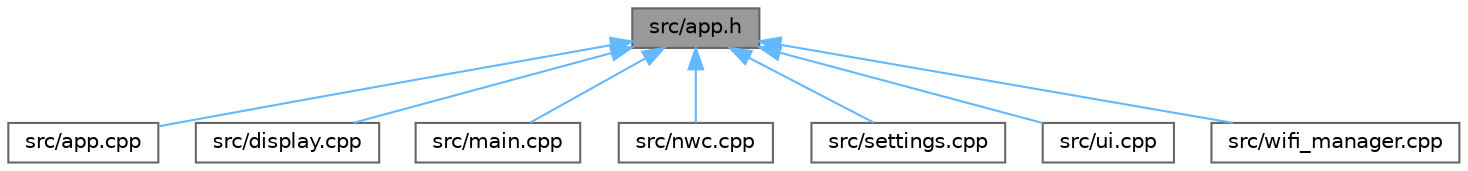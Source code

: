 digraph "src/app.h"
{
 // LATEX_PDF_SIZE
  bgcolor="transparent";
  edge [fontname=Helvetica,fontsize=10,labelfontname=Helvetica,labelfontsize=10];
  node [fontname=Helvetica,fontsize=10,shape=box,height=0.2,width=0.4];
  Node1 [label="src/app.h",height=0.2,width=0.4,color="gray40", fillcolor="grey60", style="filled", fontcolor="black",tooltip=" "];
  Node1 -> Node2 [dir="back",color="steelblue1",style="solid"];
  Node2 [label="src/app.cpp",height=0.2,width=0.4,color="grey40", fillcolor="white", style="filled",URL="$app_8cpp.html",tooltip=" "];
  Node1 -> Node3 [dir="back",color="steelblue1",style="solid"];
  Node3 [label="src/display.cpp",height=0.2,width=0.4,color="grey40", fillcolor="white", style="filled",URL="$display_8cpp.html",tooltip=" "];
  Node1 -> Node4 [dir="back",color="steelblue1",style="solid"];
  Node4 [label="src/main.cpp",height=0.2,width=0.4,color="grey40", fillcolor="white", style="filled",URL="$main_8cpp.html",tooltip="NWC Powered Point of Sale Device - Main Entry Point."];
  Node1 -> Node5 [dir="back",color="steelblue1",style="solid"];
  Node5 [label="src/nwc.cpp",height=0.2,width=0.4,color="grey40", fillcolor="white", style="filled",URL="$nwc_8cpp.html",tooltip=" "];
  Node1 -> Node6 [dir="back",color="steelblue1",style="solid"];
  Node6 [label="src/settings.cpp",height=0.2,width=0.4,color="grey40", fillcolor="white", style="filled",URL="$settings_8cpp.html",tooltip=" "];
  Node1 -> Node7 [dir="back",color="steelblue1",style="solid"];
  Node7 [label="src/ui.cpp",height=0.2,width=0.4,color="grey40", fillcolor="white", style="filled",URL="$ui_8cpp.html",tooltip=" "];
  Node1 -> Node8 [dir="back",color="steelblue1",style="solid"];
  Node8 [label="src/wifi_manager.cpp",height=0.2,width=0.4,color="grey40", fillcolor="white", style="filled",URL="$wifi__manager_8cpp.html",tooltip=" "];
}
